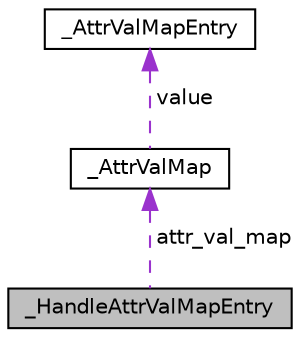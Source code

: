 digraph "_HandleAttrValMapEntry"
{
  edge [fontname="Helvetica",fontsize="10",labelfontname="Helvetica",labelfontsize="10"];
  node [fontname="Helvetica",fontsize="10",shape=record];
  Node1 [label="_HandleAttrValMapEntry",height=0.2,width=0.4,color="black", fillcolor="grey75", style="filled", fontcolor="black"];
  Node2 -> Node1 [dir="back",color="darkorchid3",fontsize="10",style="dashed",label=" attr_val_map" ,fontname="Helvetica"];
  Node2 [label="_AttrValMap",height=0.2,width=0.4,color="black", fillcolor="white", style="filled",URL="$struct___attr_val_map.html"];
  Node3 -> Node2 [dir="back",color="darkorchid3",fontsize="10",style="dashed",label=" value" ,fontname="Helvetica"];
  Node3 [label="_AttrValMapEntry",height=0.2,width=0.4,color="black", fillcolor="white", style="filled",URL="$struct___attr_val_map_entry.html"];
}
